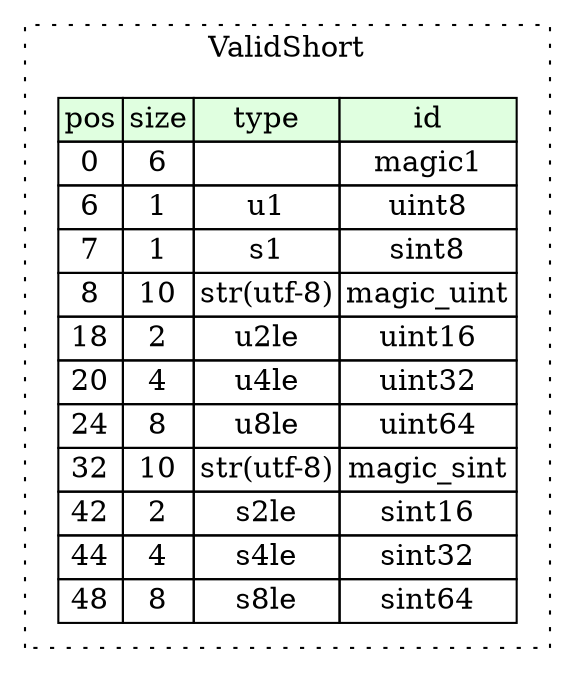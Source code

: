 digraph {
	rankdir=LR;
	node [shape=plaintext];
	subgraph cluster__valid_short {
		label="ValidShort";
		graph[style=dotted];

		valid_short__seq [label=<<TABLE BORDER="0" CELLBORDER="1" CELLSPACING="0">
			<TR><TD BGCOLOR="#E0FFE0">pos</TD><TD BGCOLOR="#E0FFE0">size</TD><TD BGCOLOR="#E0FFE0">type</TD><TD BGCOLOR="#E0FFE0">id</TD></TR>
			<TR><TD PORT="magic1_pos">0</TD><TD PORT="magic1_size">6</TD><TD></TD><TD PORT="magic1_type">magic1</TD></TR>
			<TR><TD PORT="uint8_pos">6</TD><TD PORT="uint8_size">1</TD><TD>u1</TD><TD PORT="uint8_type">uint8</TD></TR>
			<TR><TD PORT="sint8_pos">7</TD><TD PORT="sint8_size">1</TD><TD>s1</TD><TD PORT="sint8_type">sint8</TD></TR>
			<TR><TD PORT="magic_uint_pos">8</TD><TD PORT="magic_uint_size">10</TD><TD>str(utf-8)</TD><TD PORT="magic_uint_type">magic_uint</TD></TR>
			<TR><TD PORT="uint16_pos">18</TD><TD PORT="uint16_size">2</TD><TD>u2le</TD><TD PORT="uint16_type">uint16</TD></TR>
			<TR><TD PORT="uint32_pos">20</TD><TD PORT="uint32_size">4</TD><TD>u4le</TD><TD PORT="uint32_type">uint32</TD></TR>
			<TR><TD PORT="uint64_pos">24</TD><TD PORT="uint64_size">8</TD><TD>u8le</TD><TD PORT="uint64_type">uint64</TD></TR>
			<TR><TD PORT="magic_sint_pos">32</TD><TD PORT="magic_sint_size">10</TD><TD>str(utf-8)</TD><TD PORT="magic_sint_type">magic_sint</TD></TR>
			<TR><TD PORT="sint16_pos">42</TD><TD PORT="sint16_size">2</TD><TD>s2le</TD><TD PORT="sint16_type">sint16</TD></TR>
			<TR><TD PORT="sint32_pos">44</TD><TD PORT="sint32_size">4</TD><TD>s4le</TD><TD PORT="sint32_type">sint32</TD></TR>
			<TR><TD PORT="sint64_pos">48</TD><TD PORT="sint64_size">8</TD><TD>s8le</TD><TD PORT="sint64_type">sint64</TD></TR>
		</TABLE>>];
	}
}
